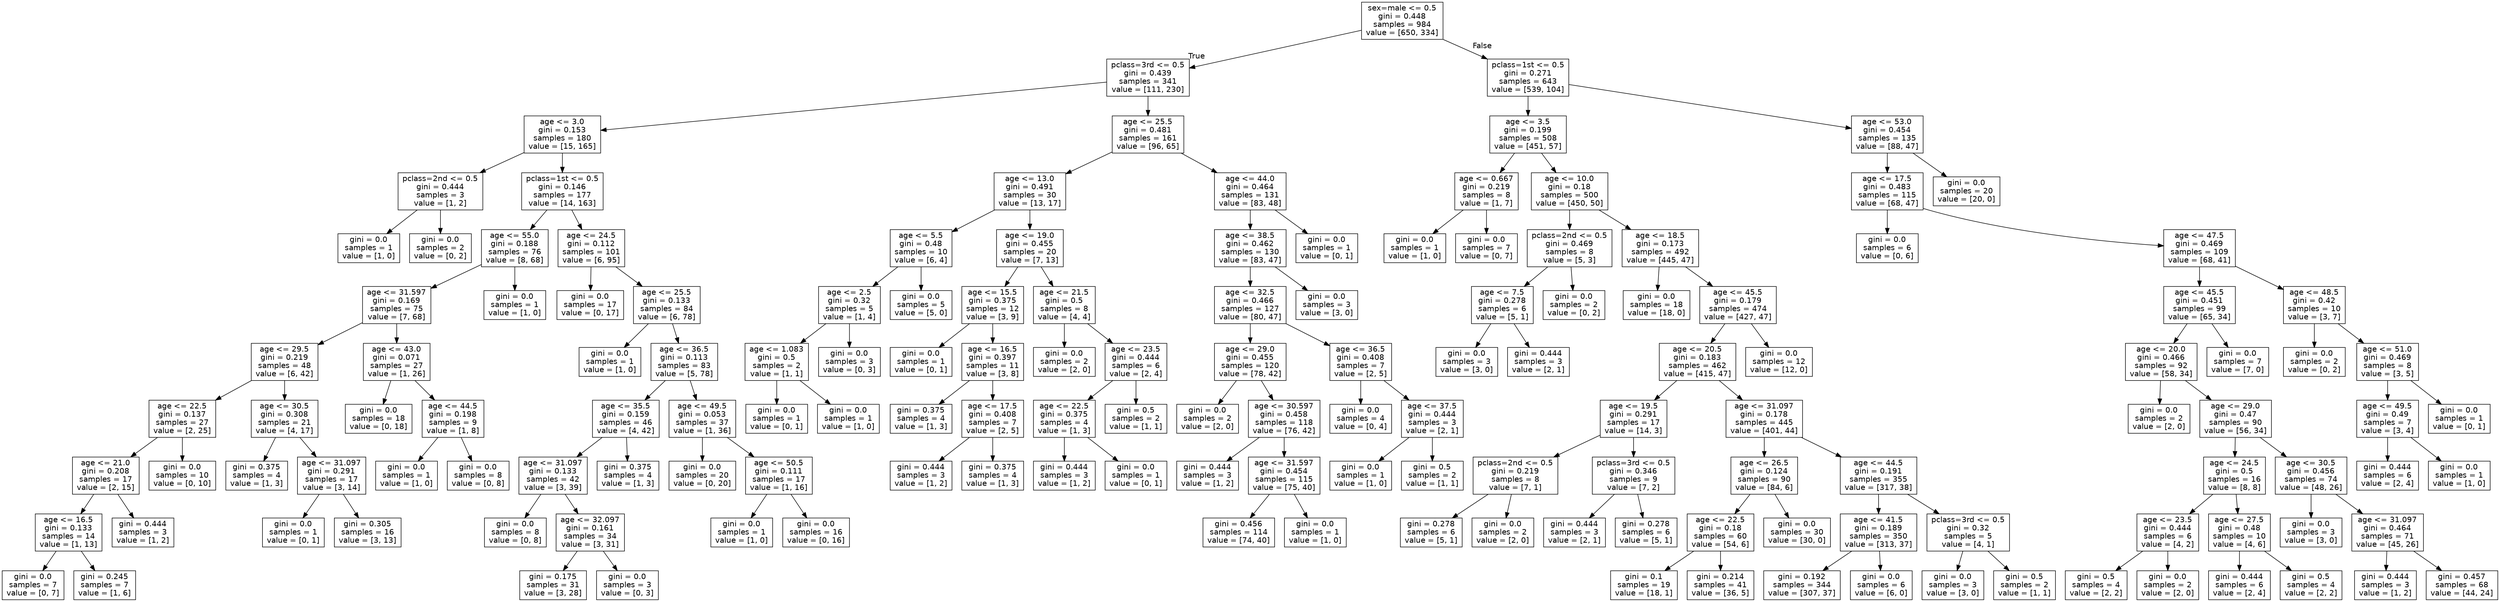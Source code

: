 digraph Tree {
node [shape=box, fontname="helvetica"] ;
edge [fontname="helvetica"] ;
0 [label="sex=male <= 0.5\ngini = 0.448\nsamples = 984\nvalue = [650, 334]"] ;
1 [label="pclass=3rd <= 0.5\ngini = 0.439\nsamples = 341\nvalue = [111, 230]"] ;
0 -> 1 [labeldistance=2.5, labelangle=45, headlabel="True"] ;
2 [label="age <= 3.0\ngini = 0.153\nsamples = 180\nvalue = [15, 165]"] ;
1 -> 2 ;
3 [label="pclass=2nd <= 0.5\ngini = 0.444\nsamples = 3\nvalue = [1, 2]"] ;
2 -> 3 ;
4 [label="gini = 0.0\nsamples = 1\nvalue = [1, 0]"] ;
3 -> 4 ;
5 [label="gini = 0.0\nsamples = 2\nvalue = [0, 2]"] ;
3 -> 5 ;
6 [label="pclass=1st <= 0.5\ngini = 0.146\nsamples = 177\nvalue = [14, 163]"] ;
2 -> 6 ;
7 [label="age <= 55.0\ngini = 0.188\nsamples = 76\nvalue = [8, 68]"] ;
6 -> 7 ;
8 [label="age <= 31.597\ngini = 0.169\nsamples = 75\nvalue = [7, 68]"] ;
7 -> 8 ;
9 [label="age <= 29.5\ngini = 0.219\nsamples = 48\nvalue = [6, 42]"] ;
8 -> 9 ;
10 [label="age <= 22.5\ngini = 0.137\nsamples = 27\nvalue = [2, 25]"] ;
9 -> 10 ;
11 [label="age <= 21.0\ngini = 0.208\nsamples = 17\nvalue = [2, 15]"] ;
10 -> 11 ;
12 [label="age <= 16.5\ngini = 0.133\nsamples = 14\nvalue = [1, 13]"] ;
11 -> 12 ;
13 [label="gini = 0.0\nsamples = 7\nvalue = [0, 7]"] ;
12 -> 13 ;
14 [label="gini = 0.245\nsamples = 7\nvalue = [1, 6]"] ;
12 -> 14 ;
15 [label="gini = 0.444\nsamples = 3\nvalue = [1, 2]"] ;
11 -> 15 ;
16 [label="gini = 0.0\nsamples = 10\nvalue = [0, 10]"] ;
10 -> 16 ;
17 [label="age <= 30.5\ngini = 0.308\nsamples = 21\nvalue = [4, 17]"] ;
9 -> 17 ;
18 [label="gini = 0.375\nsamples = 4\nvalue = [1, 3]"] ;
17 -> 18 ;
19 [label="age <= 31.097\ngini = 0.291\nsamples = 17\nvalue = [3, 14]"] ;
17 -> 19 ;
20 [label="gini = 0.0\nsamples = 1\nvalue = [0, 1]"] ;
19 -> 20 ;
21 [label="gini = 0.305\nsamples = 16\nvalue = [3, 13]"] ;
19 -> 21 ;
22 [label="age <= 43.0\ngini = 0.071\nsamples = 27\nvalue = [1, 26]"] ;
8 -> 22 ;
23 [label="gini = 0.0\nsamples = 18\nvalue = [0, 18]"] ;
22 -> 23 ;
24 [label="age <= 44.5\ngini = 0.198\nsamples = 9\nvalue = [1, 8]"] ;
22 -> 24 ;
25 [label="gini = 0.0\nsamples = 1\nvalue = [1, 0]"] ;
24 -> 25 ;
26 [label="gini = 0.0\nsamples = 8\nvalue = [0, 8]"] ;
24 -> 26 ;
27 [label="gini = 0.0\nsamples = 1\nvalue = [1, 0]"] ;
7 -> 27 ;
28 [label="age <= 24.5\ngini = 0.112\nsamples = 101\nvalue = [6, 95]"] ;
6 -> 28 ;
29 [label="gini = 0.0\nsamples = 17\nvalue = [0, 17]"] ;
28 -> 29 ;
30 [label="age <= 25.5\ngini = 0.133\nsamples = 84\nvalue = [6, 78]"] ;
28 -> 30 ;
31 [label="gini = 0.0\nsamples = 1\nvalue = [1, 0]"] ;
30 -> 31 ;
32 [label="age <= 36.5\ngini = 0.113\nsamples = 83\nvalue = [5, 78]"] ;
30 -> 32 ;
33 [label="age <= 35.5\ngini = 0.159\nsamples = 46\nvalue = [4, 42]"] ;
32 -> 33 ;
34 [label="age <= 31.097\ngini = 0.133\nsamples = 42\nvalue = [3, 39]"] ;
33 -> 34 ;
35 [label="gini = 0.0\nsamples = 8\nvalue = [0, 8]"] ;
34 -> 35 ;
36 [label="age <= 32.097\ngini = 0.161\nsamples = 34\nvalue = [3, 31]"] ;
34 -> 36 ;
37 [label="gini = 0.175\nsamples = 31\nvalue = [3, 28]"] ;
36 -> 37 ;
38 [label="gini = 0.0\nsamples = 3\nvalue = [0, 3]"] ;
36 -> 38 ;
39 [label="gini = 0.375\nsamples = 4\nvalue = [1, 3]"] ;
33 -> 39 ;
40 [label="age <= 49.5\ngini = 0.053\nsamples = 37\nvalue = [1, 36]"] ;
32 -> 40 ;
41 [label="gini = 0.0\nsamples = 20\nvalue = [0, 20]"] ;
40 -> 41 ;
42 [label="age <= 50.5\ngini = 0.111\nsamples = 17\nvalue = [1, 16]"] ;
40 -> 42 ;
43 [label="gini = 0.0\nsamples = 1\nvalue = [1, 0]"] ;
42 -> 43 ;
44 [label="gini = 0.0\nsamples = 16\nvalue = [0, 16]"] ;
42 -> 44 ;
45 [label="age <= 25.5\ngini = 0.481\nsamples = 161\nvalue = [96, 65]"] ;
1 -> 45 ;
46 [label="age <= 13.0\ngini = 0.491\nsamples = 30\nvalue = [13, 17]"] ;
45 -> 46 ;
47 [label="age <= 5.5\ngini = 0.48\nsamples = 10\nvalue = [6, 4]"] ;
46 -> 47 ;
48 [label="age <= 2.5\ngini = 0.32\nsamples = 5\nvalue = [1, 4]"] ;
47 -> 48 ;
49 [label="age <= 1.083\ngini = 0.5\nsamples = 2\nvalue = [1, 1]"] ;
48 -> 49 ;
50 [label="gini = 0.0\nsamples = 1\nvalue = [0, 1]"] ;
49 -> 50 ;
51 [label="gini = 0.0\nsamples = 1\nvalue = [1, 0]"] ;
49 -> 51 ;
52 [label="gini = 0.0\nsamples = 3\nvalue = [0, 3]"] ;
48 -> 52 ;
53 [label="gini = 0.0\nsamples = 5\nvalue = [5, 0]"] ;
47 -> 53 ;
54 [label="age <= 19.0\ngini = 0.455\nsamples = 20\nvalue = [7, 13]"] ;
46 -> 54 ;
55 [label="age <= 15.5\ngini = 0.375\nsamples = 12\nvalue = [3, 9]"] ;
54 -> 55 ;
56 [label="gini = 0.0\nsamples = 1\nvalue = [0, 1]"] ;
55 -> 56 ;
57 [label="age <= 16.5\ngini = 0.397\nsamples = 11\nvalue = [3, 8]"] ;
55 -> 57 ;
58 [label="gini = 0.375\nsamples = 4\nvalue = [1, 3]"] ;
57 -> 58 ;
59 [label="age <= 17.5\ngini = 0.408\nsamples = 7\nvalue = [2, 5]"] ;
57 -> 59 ;
60 [label="gini = 0.444\nsamples = 3\nvalue = [1, 2]"] ;
59 -> 60 ;
61 [label="gini = 0.375\nsamples = 4\nvalue = [1, 3]"] ;
59 -> 61 ;
62 [label="age <= 21.5\ngini = 0.5\nsamples = 8\nvalue = [4, 4]"] ;
54 -> 62 ;
63 [label="gini = 0.0\nsamples = 2\nvalue = [2, 0]"] ;
62 -> 63 ;
64 [label="age <= 23.5\ngini = 0.444\nsamples = 6\nvalue = [2, 4]"] ;
62 -> 64 ;
65 [label="age <= 22.5\ngini = 0.375\nsamples = 4\nvalue = [1, 3]"] ;
64 -> 65 ;
66 [label="gini = 0.444\nsamples = 3\nvalue = [1, 2]"] ;
65 -> 66 ;
67 [label="gini = 0.0\nsamples = 1\nvalue = [0, 1]"] ;
65 -> 67 ;
68 [label="gini = 0.5\nsamples = 2\nvalue = [1, 1]"] ;
64 -> 68 ;
69 [label="age <= 44.0\ngini = 0.464\nsamples = 131\nvalue = [83, 48]"] ;
45 -> 69 ;
70 [label="age <= 38.5\ngini = 0.462\nsamples = 130\nvalue = [83, 47]"] ;
69 -> 70 ;
71 [label="age <= 32.5\ngini = 0.466\nsamples = 127\nvalue = [80, 47]"] ;
70 -> 71 ;
72 [label="age <= 29.0\ngini = 0.455\nsamples = 120\nvalue = [78, 42]"] ;
71 -> 72 ;
73 [label="gini = 0.0\nsamples = 2\nvalue = [2, 0]"] ;
72 -> 73 ;
74 [label="age <= 30.597\ngini = 0.458\nsamples = 118\nvalue = [76, 42]"] ;
72 -> 74 ;
75 [label="gini = 0.444\nsamples = 3\nvalue = [1, 2]"] ;
74 -> 75 ;
76 [label="age <= 31.597\ngini = 0.454\nsamples = 115\nvalue = [75, 40]"] ;
74 -> 76 ;
77 [label="gini = 0.456\nsamples = 114\nvalue = [74, 40]"] ;
76 -> 77 ;
78 [label="gini = 0.0\nsamples = 1\nvalue = [1, 0]"] ;
76 -> 78 ;
79 [label="age <= 36.5\ngini = 0.408\nsamples = 7\nvalue = [2, 5]"] ;
71 -> 79 ;
80 [label="gini = 0.0\nsamples = 4\nvalue = [0, 4]"] ;
79 -> 80 ;
81 [label="age <= 37.5\ngini = 0.444\nsamples = 3\nvalue = [2, 1]"] ;
79 -> 81 ;
82 [label="gini = 0.0\nsamples = 1\nvalue = [1, 0]"] ;
81 -> 82 ;
83 [label="gini = 0.5\nsamples = 2\nvalue = [1, 1]"] ;
81 -> 83 ;
84 [label="gini = 0.0\nsamples = 3\nvalue = [3, 0]"] ;
70 -> 84 ;
85 [label="gini = 0.0\nsamples = 1\nvalue = [0, 1]"] ;
69 -> 85 ;
86 [label="pclass=1st <= 0.5\ngini = 0.271\nsamples = 643\nvalue = [539, 104]"] ;
0 -> 86 [labeldistance=2.5, labelangle=-45, headlabel="False"] ;
87 [label="age <= 3.5\ngini = 0.199\nsamples = 508\nvalue = [451, 57]"] ;
86 -> 87 ;
88 [label="age <= 0.667\ngini = 0.219\nsamples = 8\nvalue = [1, 7]"] ;
87 -> 88 ;
89 [label="gini = 0.0\nsamples = 1\nvalue = [1, 0]"] ;
88 -> 89 ;
90 [label="gini = 0.0\nsamples = 7\nvalue = [0, 7]"] ;
88 -> 90 ;
91 [label="age <= 10.0\ngini = 0.18\nsamples = 500\nvalue = [450, 50]"] ;
87 -> 91 ;
92 [label="pclass=2nd <= 0.5\ngini = 0.469\nsamples = 8\nvalue = [5, 3]"] ;
91 -> 92 ;
93 [label="age <= 7.5\ngini = 0.278\nsamples = 6\nvalue = [5, 1]"] ;
92 -> 93 ;
94 [label="gini = 0.0\nsamples = 3\nvalue = [3, 0]"] ;
93 -> 94 ;
95 [label="gini = 0.444\nsamples = 3\nvalue = [2, 1]"] ;
93 -> 95 ;
96 [label="gini = 0.0\nsamples = 2\nvalue = [0, 2]"] ;
92 -> 96 ;
97 [label="age <= 18.5\ngini = 0.173\nsamples = 492\nvalue = [445, 47]"] ;
91 -> 97 ;
98 [label="gini = 0.0\nsamples = 18\nvalue = [18, 0]"] ;
97 -> 98 ;
99 [label="age <= 45.5\ngini = 0.179\nsamples = 474\nvalue = [427, 47]"] ;
97 -> 99 ;
100 [label="age <= 20.5\ngini = 0.183\nsamples = 462\nvalue = [415, 47]"] ;
99 -> 100 ;
101 [label="age <= 19.5\ngini = 0.291\nsamples = 17\nvalue = [14, 3]"] ;
100 -> 101 ;
102 [label="pclass=2nd <= 0.5\ngini = 0.219\nsamples = 8\nvalue = [7, 1]"] ;
101 -> 102 ;
103 [label="gini = 0.278\nsamples = 6\nvalue = [5, 1]"] ;
102 -> 103 ;
104 [label="gini = 0.0\nsamples = 2\nvalue = [2, 0]"] ;
102 -> 104 ;
105 [label="pclass=3rd <= 0.5\ngini = 0.346\nsamples = 9\nvalue = [7, 2]"] ;
101 -> 105 ;
106 [label="gini = 0.444\nsamples = 3\nvalue = [2, 1]"] ;
105 -> 106 ;
107 [label="gini = 0.278\nsamples = 6\nvalue = [5, 1]"] ;
105 -> 107 ;
108 [label="age <= 31.097\ngini = 0.178\nsamples = 445\nvalue = [401, 44]"] ;
100 -> 108 ;
109 [label="age <= 26.5\ngini = 0.124\nsamples = 90\nvalue = [84, 6]"] ;
108 -> 109 ;
110 [label="age <= 22.5\ngini = 0.18\nsamples = 60\nvalue = [54, 6]"] ;
109 -> 110 ;
111 [label="gini = 0.1\nsamples = 19\nvalue = [18, 1]"] ;
110 -> 111 ;
112 [label="gini = 0.214\nsamples = 41\nvalue = [36, 5]"] ;
110 -> 112 ;
113 [label="gini = 0.0\nsamples = 30\nvalue = [30, 0]"] ;
109 -> 113 ;
114 [label="age <= 44.5\ngini = 0.191\nsamples = 355\nvalue = [317, 38]"] ;
108 -> 114 ;
115 [label="age <= 41.5\ngini = 0.189\nsamples = 350\nvalue = [313, 37]"] ;
114 -> 115 ;
116 [label="gini = 0.192\nsamples = 344\nvalue = [307, 37]"] ;
115 -> 116 ;
117 [label="gini = 0.0\nsamples = 6\nvalue = [6, 0]"] ;
115 -> 117 ;
118 [label="pclass=3rd <= 0.5\ngini = 0.32\nsamples = 5\nvalue = [4, 1]"] ;
114 -> 118 ;
119 [label="gini = 0.0\nsamples = 3\nvalue = [3, 0]"] ;
118 -> 119 ;
120 [label="gini = 0.5\nsamples = 2\nvalue = [1, 1]"] ;
118 -> 120 ;
121 [label="gini = 0.0\nsamples = 12\nvalue = [12, 0]"] ;
99 -> 121 ;
122 [label="age <= 53.0\ngini = 0.454\nsamples = 135\nvalue = [88, 47]"] ;
86 -> 122 ;
123 [label="age <= 17.5\ngini = 0.483\nsamples = 115\nvalue = [68, 47]"] ;
122 -> 123 ;
124 [label="gini = 0.0\nsamples = 6\nvalue = [0, 6]"] ;
123 -> 124 ;
125 [label="age <= 47.5\ngini = 0.469\nsamples = 109\nvalue = [68, 41]"] ;
123 -> 125 ;
126 [label="age <= 45.5\ngini = 0.451\nsamples = 99\nvalue = [65, 34]"] ;
125 -> 126 ;
127 [label="age <= 20.0\ngini = 0.466\nsamples = 92\nvalue = [58, 34]"] ;
126 -> 127 ;
128 [label="gini = 0.0\nsamples = 2\nvalue = [2, 0]"] ;
127 -> 128 ;
129 [label="age <= 29.0\ngini = 0.47\nsamples = 90\nvalue = [56, 34]"] ;
127 -> 129 ;
130 [label="age <= 24.5\ngini = 0.5\nsamples = 16\nvalue = [8, 8]"] ;
129 -> 130 ;
131 [label="age <= 23.5\ngini = 0.444\nsamples = 6\nvalue = [4, 2]"] ;
130 -> 131 ;
132 [label="gini = 0.5\nsamples = 4\nvalue = [2, 2]"] ;
131 -> 132 ;
133 [label="gini = 0.0\nsamples = 2\nvalue = [2, 0]"] ;
131 -> 133 ;
134 [label="age <= 27.5\ngini = 0.48\nsamples = 10\nvalue = [4, 6]"] ;
130 -> 134 ;
135 [label="gini = 0.444\nsamples = 6\nvalue = [2, 4]"] ;
134 -> 135 ;
136 [label="gini = 0.5\nsamples = 4\nvalue = [2, 2]"] ;
134 -> 136 ;
137 [label="age <= 30.5\ngini = 0.456\nsamples = 74\nvalue = [48, 26]"] ;
129 -> 137 ;
138 [label="gini = 0.0\nsamples = 3\nvalue = [3, 0]"] ;
137 -> 138 ;
139 [label="age <= 31.097\ngini = 0.464\nsamples = 71\nvalue = [45, 26]"] ;
137 -> 139 ;
140 [label="gini = 0.444\nsamples = 3\nvalue = [1, 2]"] ;
139 -> 140 ;
141 [label="gini = 0.457\nsamples = 68\nvalue = [44, 24]"] ;
139 -> 141 ;
142 [label="gini = 0.0\nsamples = 7\nvalue = [7, 0]"] ;
126 -> 142 ;
143 [label="age <= 48.5\ngini = 0.42\nsamples = 10\nvalue = [3, 7]"] ;
125 -> 143 ;
144 [label="gini = 0.0\nsamples = 2\nvalue = [0, 2]"] ;
143 -> 144 ;
145 [label="age <= 51.0\ngini = 0.469\nsamples = 8\nvalue = [3, 5]"] ;
143 -> 145 ;
146 [label="age <= 49.5\ngini = 0.49\nsamples = 7\nvalue = [3, 4]"] ;
145 -> 146 ;
147 [label="gini = 0.444\nsamples = 6\nvalue = [2, 4]"] ;
146 -> 147 ;
148 [label="gini = 0.0\nsamples = 1\nvalue = [1, 0]"] ;
146 -> 148 ;
149 [label="gini = 0.0\nsamples = 1\nvalue = [0, 1]"] ;
145 -> 149 ;
150 [label="gini = 0.0\nsamples = 20\nvalue = [20, 0]"] ;
122 -> 150 ;
}